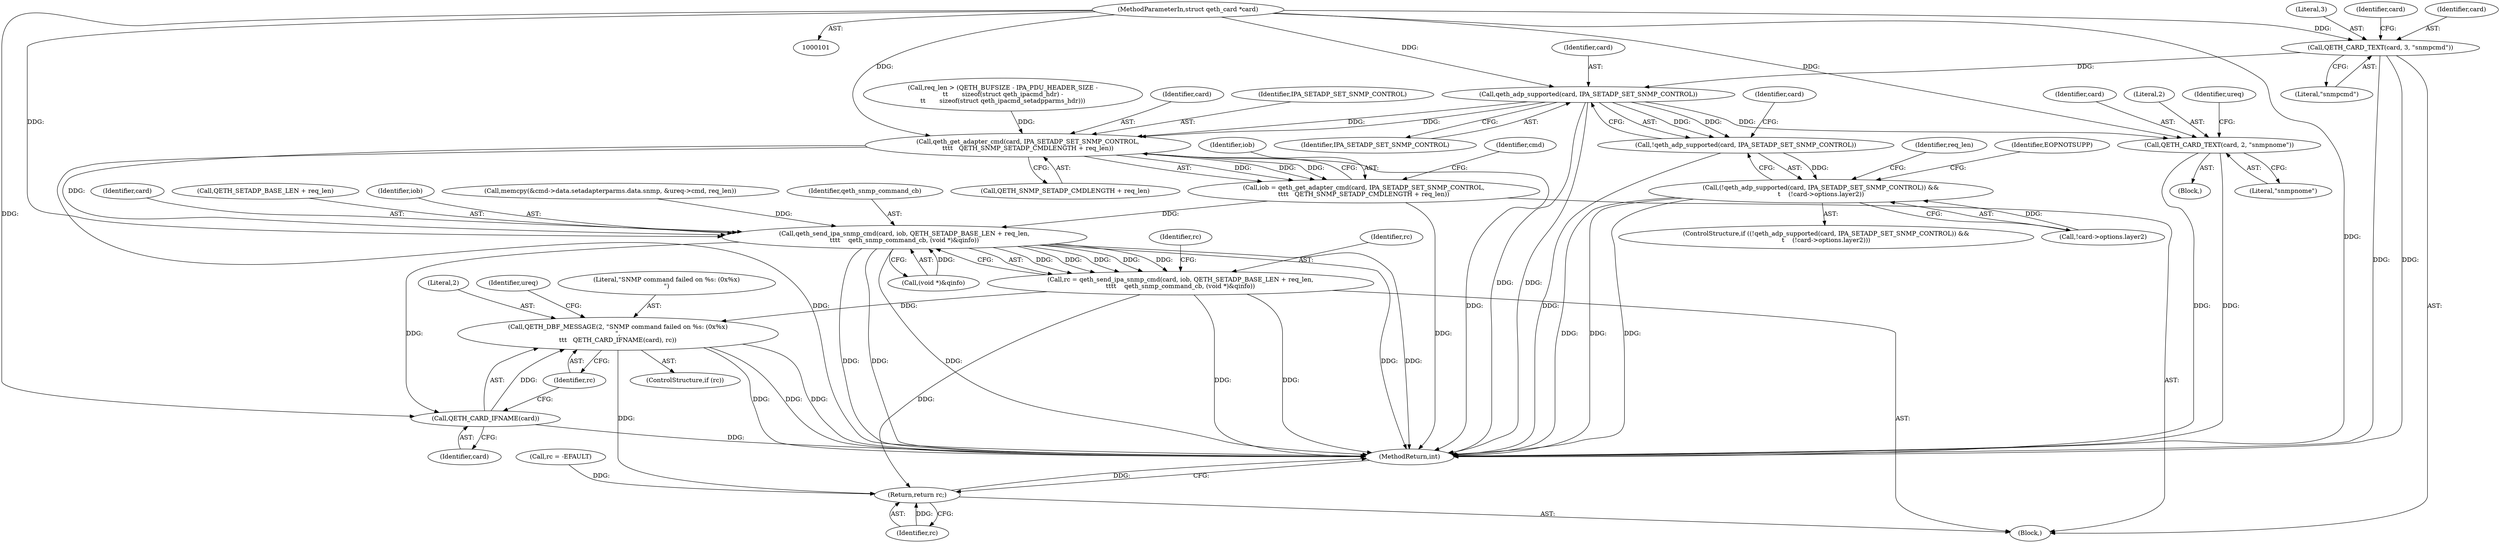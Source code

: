 digraph "0_linux_6fb392b1a63ae36c31f62bc3fc8630b49d602b62@pointer" {
"1000130" [label="(Call,qeth_adp_supported(card, IPA_SETADP_SET_SNMP_CONTROL))"];
"1000114" [label="(Call,QETH_CARD_TEXT(card, 3, \"snmpcmd\"))"];
"1000102" [label="(MethodParameterIn,struct qeth_card *card)"];
"1000129" [label="(Call,!qeth_adp_supported(card, IPA_SETADP_SET_SNMP_CONTROL))"];
"1000128" [label="(Call,(!qeth_adp_supported(card, IPA_SETADP_SET_SNMP_CONTROL)) &&\n\t    (!card->options.layer2))"];
"1000183" [label="(Call,QETH_CARD_TEXT(card, 2, \"snmpnome\"))"];
"1000227" [label="(Call,qeth_get_adapter_cmd(card, IPA_SETADP_SET_SNMP_CONTROL,\n\t\t\t\t   QETH_SNMP_SETADP_CMDLENGTH + req_len))"];
"1000225" [label="(Call,iob = qeth_get_adapter_cmd(card, IPA_SETADP_SET_SNMP_CONTROL,\n\t\t\t\t   QETH_SNMP_SETADP_CMDLENGTH + req_len))"];
"1000260" [label="(Call,qeth_send_ipa_snmp_cmd(card, iob, QETH_SETADP_BASE_LEN + req_len,\n\t\t\t\t    qeth_snmp_command_cb, (void *)&qinfo))"];
"1000258" [label="(Call,rc = qeth_send_ipa_snmp_cmd(card, iob, QETH_SETADP_BASE_LEN + req_len,\n\t\t\t\t    qeth_snmp_command_cb, (void *)&qinfo))"];
"1000273" [label="(Call,QETH_DBF_MESSAGE(2, \"SNMP command failed on %s: (0x%x)\n\",\n\t\t\t   QETH_CARD_IFNAME(card), rc))"];
"1000300" [label="(Return,return rc;)"];
"1000276" [label="(Call,QETH_CARD_IFNAME(card))"];
"1000290" [label="(Call,rc = -EFAULT)"];
"1000130" [label="(Call,qeth_adp_supported(card, IPA_SETADP_SET_SNMP_CONTROL))"];
"1000146" [label="(Identifier,req_len)"];
"1000131" [label="(Identifier,card)"];
"1000242" [label="(Call,memcpy(&cmd->data.setadapterparms.data.snmp, &ureq->cmd, req_len))"];
"1000302" [label="(MethodReturn,int)"];
"1000300" [label="(Return,return rc;)"];
"1000277" [label="(Identifier,card)"];
"1000142" [label="(Identifier,EOPNOTSUPP)"];
"1000185" [label="(Literal,2)"];
"1000115" [label="(Identifier,card)"];
"1000183" [label="(Call,QETH_CARD_TEXT(card, 2, \"snmpnome\"))"];
"1000186" [label="(Literal,\"snmpnome\")"];
"1000278" [label="(Identifier,rc)"];
"1000189" [label="(Identifier,ureq)"];
"1000258" [label="(Call,rc = qeth_send_ipa_snmp_cmd(card, iob, QETH_SETADP_BASE_LEN + req_len,\n\t\t\t\t    qeth_snmp_command_cb, (void *)&qinfo))"];
"1000234" [label="(Identifier,cmd)"];
"1000295" [label="(Identifier,ureq)"];
"1000271" [label="(ControlStructure,if (rc))"];
"1000136" [label="(Identifier,card)"];
"1000226" [label="(Identifier,iob)"];
"1000273" [label="(Call,QETH_DBF_MESSAGE(2, \"SNMP command failed on %s: (0x%x)\n\",\n\t\t\t   QETH_CARD_IFNAME(card), rc))"];
"1000114" [label="(Call,QETH_CARD_TEXT(card, 3, \"snmpcmd\"))"];
"1000230" [label="(Call,QETH_SNMP_SETADP_CMDLENGTH + req_len)"];
"1000228" [label="(Identifier,card)"];
"1000116" [label="(Literal,3)"];
"1000261" [label="(Identifier,card)"];
"1000275" [label="(Literal,\"SNMP command failed on %s: (0x%x)\n\")"];
"1000127" [label="(ControlStructure,if ((!qeth_adp_supported(card, IPA_SETADP_SET_SNMP_CONTROL)) &&\n\t    (!card->options.layer2)))"];
"1000184" [label="(Identifier,card)"];
"1000132" [label="(Identifier,IPA_SETADP_SET_SNMP_CONTROL)"];
"1000117" [label="(Literal,\"snmpcmd\")"];
"1000227" [label="(Call,qeth_get_adapter_cmd(card, IPA_SETADP_SET_SNMP_CONTROL,\n\t\t\t\t   QETH_SNMP_SETADP_CMDLENGTH + req_len))"];
"1000229" [label="(Identifier,IPA_SETADP_SET_SNMP_CONTROL)"];
"1000276" [label="(Call,QETH_CARD_IFNAME(card))"];
"1000128" [label="(Call,(!qeth_adp_supported(card, IPA_SETADP_SET_SNMP_CONTROL)) &&\n\t    (!card->options.layer2))"];
"1000225" [label="(Call,iob = qeth_get_adapter_cmd(card, IPA_SETADP_SET_SNMP_CONTROL,\n\t\t\t\t   QETH_SNMP_SETADP_CMDLENGTH + req_len))"];
"1000157" [label="(Call,req_len > (QETH_BUFSIZE - IPA_PDU_HEADER_SIZE -\n\t\t       sizeof(struct qeth_ipacmd_hdr) -\n\t\t       sizeof(struct qeth_ipacmd_setadpparms_hdr)))"];
"1000263" [label="(Call,QETH_SETADP_BASE_LEN + req_len)"];
"1000259" [label="(Identifier,rc)"];
"1000267" [label="(Call,(void *)&qinfo)"];
"1000301" [label="(Identifier,rc)"];
"1000274" [label="(Literal,2)"];
"1000272" [label="(Identifier,rc)"];
"1000260" [label="(Call,qeth_send_ipa_snmp_cmd(card, iob, QETH_SETADP_BASE_LEN + req_len,\n\t\t\t\t    qeth_snmp_command_cb, (void *)&qinfo))"];
"1000129" [label="(Call,!qeth_adp_supported(card, IPA_SETADP_SET_SNMP_CONTROL))"];
"1000104" [label="(Block,)"];
"1000133" [label="(Call,!card->options.layer2)"];
"1000121" [label="(Identifier,card)"];
"1000102" [label="(MethodParameterIn,struct qeth_card *card)"];
"1000262" [label="(Identifier,iob)"];
"1000266" [label="(Identifier,qeth_snmp_command_cb)"];
"1000182" [label="(Block,)"];
"1000130" -> "1000129"  [label="AST: "];
"1000130" -> "1000132"  [label="CFG: "];
"1000131" -> "1000130"  [label="AST: "];
"1000132" -> "1000130"  [label="AST: "];
"1000129" -> "1000130"  [label="CFG: "];
"1000130" -> "1000302"  [label="DDG: "];
"1000130" -> "1000302"  [label="DDG: "];
"1000130" -> "1000129"  [label="DDG: "];
"1000130" -> "1000129"  [label="DDG: "];
"1000114" -> "1000130"  [label="DDG: "];
"1000102" -> "1000130"  [label="DDG: "];
"1000130" -> "1000183"  [label="DDG: "];
"1000130" -> "1000227"  [label="DDG: "];
"1000130" -> "1000227"  [label="DDG: "];
"1000114" -> "1000104"  [label="AST: "];
"1000114" -> "1000117"  [label="CFG: "];
"1000115" -> "1000114"  [label="AST: "];
"1000116" -> "1000114"  [label="AST: "];
"1000117" -> "1000114"  [label="AST: "];
"1000121" -> "1000114"  [label="CFG: "];
"1000114" -> "1000302"  [label="DDG: "];
"1000114" -> "1000302"  [label="DDG: "];
"1000102" -> "1000114"  [label="DDG: "];
"1000102" -> "1000101"  [label="AST: "];
"1000102" -> "1000302"  [label="DDG: "];
"1000102" -> "1000183"  [label="DDG: "];
"1000102" -> "1000227"  [label="DDG: "];
"1000102" -> "1000260"  [label="DDG: "];
"1000102" -> "1000276"  [label="DDG: "];
"1000129" -> "1000128"  [label="AST: "];
"1000136" -> "1000129"  [label="CFG: "];
"1000128" -> "1000129"  [label="CFG: "];
"1000129" -> "1000302"  [label="DDG: "];
"1000129" -> "1000128"  [label="DDG: "];
"1000128" -> "1000127"  [label="AST: "];
"1000128" -> "1000133"  [label="CFG: "];
"1000133" -> "1000128"  [label="AST: "];
"1000142" -> "1000128"  [label="CFG: "];
"1000146" -> "1000128"  [label="CFG: "];
"1000128" -> "1000302"  [label="DDG: "];
"1000128" -> "1000302"  [label="DDG: "];
"1000128" -> "1000302"  [label="DDG: "];
"1000133" -> "1000128"  [label="DDG: "];
"1000183" -> "1000182"  [label="AST: "];
"1000183" -> "1000186"  [label="CFG: "];
"1000184" -> "1000183"  [label="AST: "];
"1000185" -> "1000183"  [label="AST: "];
"1000186" -> "1000183"  [label="AST: "];
"1000189" -> "1000183"  [label="CFG: "];
"1000183" -> "1000302"  [label="DDG: "];
"1000183" -> "1000302"  [label="DDG: "];
"1000227" -> "1000225"  [label="AST: "];
"1000227" -> "1000230"  [label="CFG: "];
"1000228" -> "1000227"  [label="AST: "];
"1000229" -> "1000227"  [label="AST: "];
"1000230" -> "1000227"  [label="AST: "];
"1000225" -> "1000227"  [label="CFG: "];
"1000227" -> "1000302"  [label="DDG: "];
"1000227" -> "1000302"  [label="DDG: "];
"1000227" -> "1000225"  [label="DDG: "];
"1000227" -> "1000225"  [label="DDG: "];
"1000227" -> "1000225"  [label="DDG: "];
"1000157" -> "1000227"  [label="DDG: "];
"1000227" -> "1000260"  [label="DDG: "];
"1000225" -> "1000104"  [label="AST: "];
"1000226" -> "1000225"  [label="AST: "];
"1000234" -> "1000225"  [label="CFG: "];
"1000225" -> "1000302"  [label="DDG: "];
"1000225" -> "1000260"  [label="DDG: "];
"1000260" -> "1000258"  [label="AST: "];
"1000260" -> "1000267"  [label="CFG: "];
"1000261" -> "1000260"  [label="AST: "];
"1000262" -> "1000260"  [label="AST: "];
"1000263" -> "1000260"  [label="AST: "];
"1000266" -> "1000260"  [label="AST: "];
"1000267" -> "1000260"  [label="AST: "];
"1000258" -> "1000260"  [label="CFG: "];
"1000260" -> "1000302"  [label="DDG: "];
"1000260" -> "1000302"  [label="DDG: "];
"1000260" -> "1000302"  [label="DDG: "];
"1000260" -> "1000302"  [label="DDG: "];
"1000260" -> "1000302"  [label="DDG: "];
"1000260" -> "1000258"  [label="DDG: "];
"1000260" -> "1000258"  [label="DDG: "];
"1000260" -> "1000258"  [label="DDG: "];
"1000260" -> "1000258"  [label="DDG: "];
"1000260" -> "1000258"  [label="DDG: "];
"1000242" -> "1000260"  [label="DDG: "];
"1000267" -> "1000260"  [label="DDG: "];
"1000260" -> "1000276"  [label="DDG: "];
"1000258" -> "1000104"  [label="AST: "];
"1000259" -> "1000258"  [label="AST: "];
"1000272" -> "1000258"  [label="CFG: "];
"1000258" -> "1000302"  [label="DDG: "];
"1000258" -> "1000302"  [label="DDG: "];
"1000258" -> "1000273"  [label="DDG: "];
"1000258" -> "1000300"  [label="DDG: "];
"1000273" -> "1000271"  [label="AST: "];
"1000273" -> "1000278"  [label="CFG: "];
"1000274" -> "1000273"  [label="AST: "];
"1000275" -> "1000273"  [label="AST: "];
"1000276" -> "1000273"  [label="AST: "];
"1000278" -> "1000273"  [label="AST: "];
"1000295" -> "1000273"  [label="CFG: "];
"1000273" -> "1000302"  [label="DDG: "];
"1000273" -> "1000302"  [label="DDG: "];
"1000273" -> "1000302"  [label="DDG: "];
"1000276" -> "1000273"  [label="DDG: "];
"1000273" -> "1000300"  [label="DDG: "];
"1000300" -> "1000104"  [label="AST: "];
"1000300" -> "1000301"  [label="CFG: "];
"1000301" -> "1000300"  [label="AST: "];
"1000302" -> "1000300"  [label="CFG: "];
"1000300" -> "1000302"  [label="DDG: "];
"1000301" -> "1000300"  [label="DDG: "];
"1000290" -> "1000300"  [label="DDG: "];
"1000276" -> "1000277"  [label="CFG: "];
"1000277" -> "1000276"  [label="AST: "];
"1000278" -> "1000276"  [label="CFG: "];
"1000276" -> "1000302"  [label="DDG: "];
}
